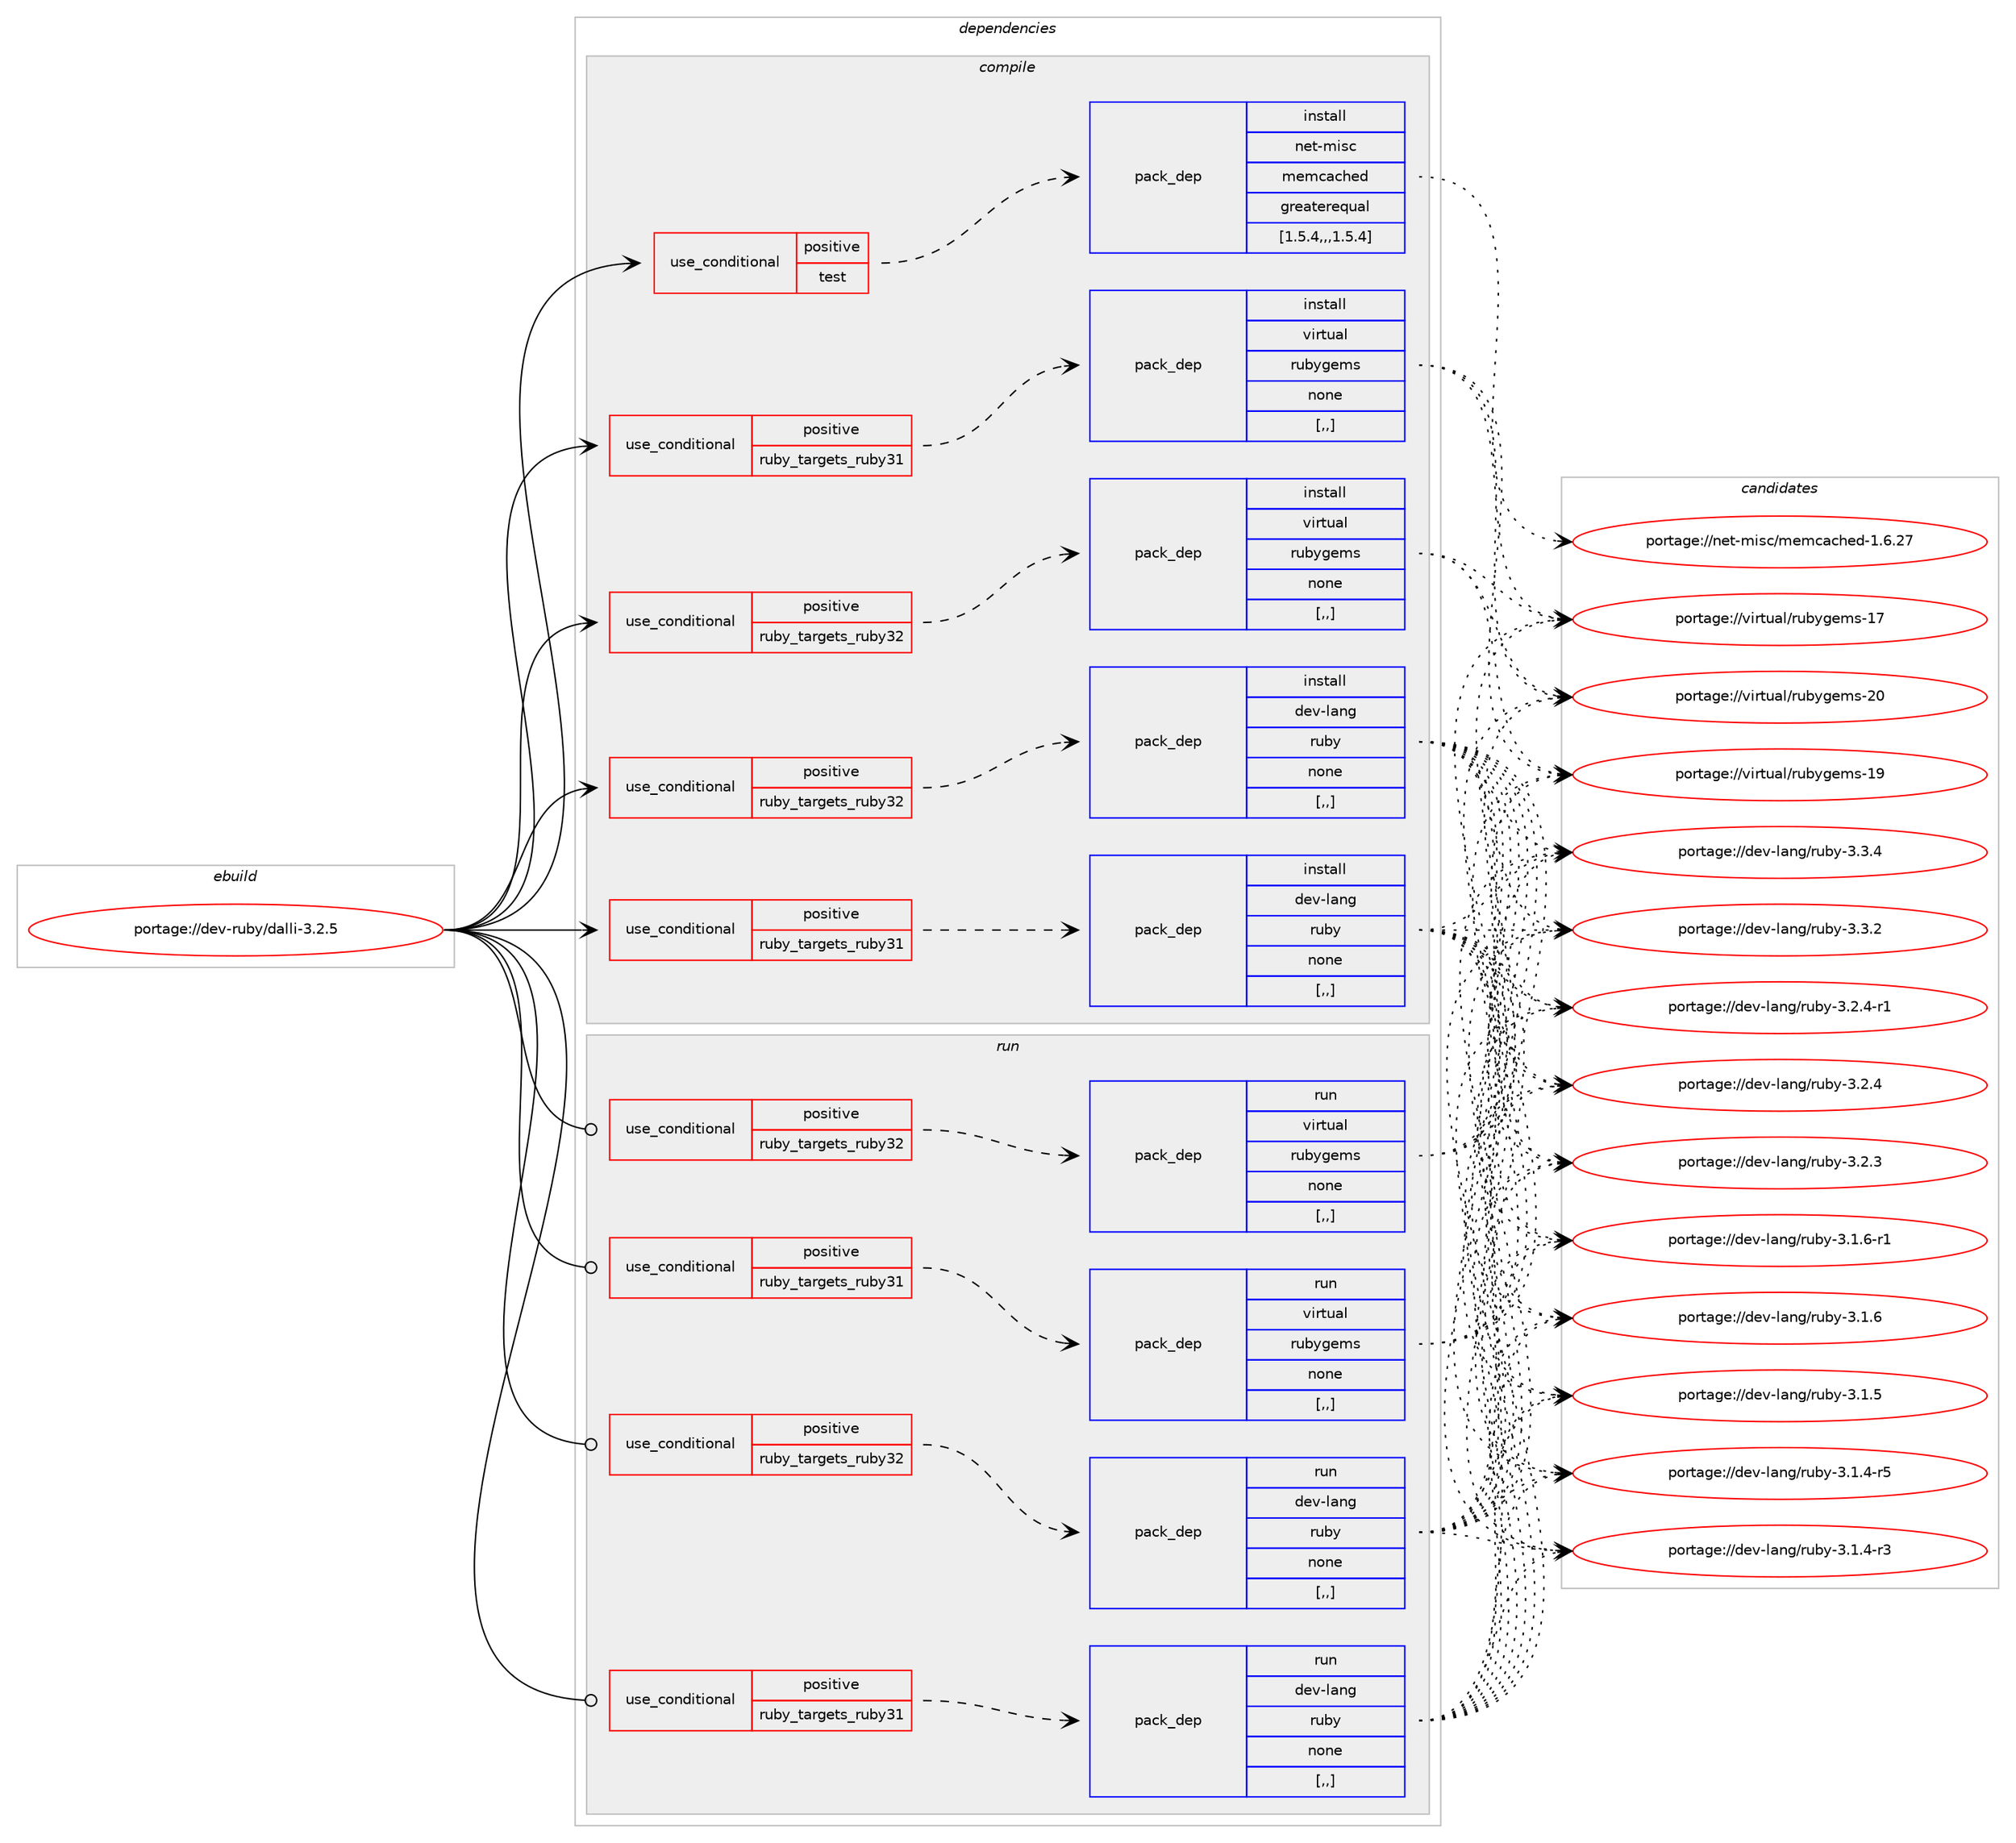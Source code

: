 digraph prolog {

# *************
# Graph options
# *************

newrank=true;
concentrate=true;
compound=true;
graph [rankdir=LR,fontname=Helvetica,fontsize=10,ranksep=1.5];#, ranksep=2.5, nodesep=0.2];
edge  [arrowhead=vee];
node  [fontname=Helvetica,fontsize=10];

# **********
# The ebuild
# **********

subgraph cluster_leftcol {
color=gray;
rank=same;
label=<<i>ebuild</i>>;
id [label="portage://dev-ruby/dalli-3.2.5", color=red, width=4, href="../dev-ruby/dalli-3.2.5.svg"];
}

# ****************
# The dependencies
# ****************

subgraph cluster_midcol {
color=gray;
label=<<i>dependencies</i>>;
subgraph cluster_compile {
fillcolor="#eeeeee";
style=filled;
label=<<i>compile</i>>;
subgraph cond46126 {
dependency180129 [label=<<TABLE BORDER="0" CELLBORDER="1" CELLSPACING="0" CELLPADDING="4"><TR><TD ROWSPAN="3" CELLPADDING="10">use_conditional</TD></TR><TR><TD>positive</TD></TR><TR><TD>ruby_targets_ruby31</TD></TR></TABLE>>, shape=none, color=red];
subgraph pack132722 {
dependency180130 [label=<<TABLE BORDER="0" CELLBORDER="1" CELLSPACING="0" CELLPADDING="4" WIDTH="220"><TR><TD ROWSPAN="6" CELLPADDING="30">pack_dep</TD></TR><TR><TD WIDTH="110">install</TD></TR><TR><TD>dev-lang</TD></TR><TR><TD>ruby</TD></TR><TR><TD>none</TD></TR><TR><TD>[,,]</TD></TR></TABLE>>, shape=none, color=blue];
}
dependency180129:e -> dependency180130:w [weight=20,style="dashed",arrowhead="vee"];
}
id:e -> dependency180129:w [weight=20,style="solid",arrowhead="vee"];
subgraph cond46127 {
dependency180131 [label=<<TABLE BORDER="0" CELLBORDER="1" CELLSPACING="0" CELLPADDING="4"><TR><TD ROWSPAN="3" CELLPADDING="10">use_conditional</TD></TR><TR><TD>positive</TD></TR><TR><TD>ruby_targets_ruby31</TD></TR></TABLE>>, shape=none, color=red];
subgraph pack132723 {
dependency180132 [label=<<TABLE BORDER="0" CELLBORDER="1" CELLSPACING="0" CELLPADDING="4" WIDTH="220"><TR><TD ROWSPAN="6" CELLPADDING="30">pack_dep</TD></TR><TR><TD WIDTH="110">install</TD></TR><TR><TD>virtual</TD></TR><TR><TD>rubygems</TD></TR><TR><TD>none</TD></TR><TR><TD>[,,]</TD></TR></TABLE>>, shape=none, color=blue];
}
dependency180131:e -> dependency180132:w [weight=20,style="dashed",arrowhead="vee"];
}
id:e -> dependency180131:w [weight=20,style="solid",arrowhead="vee"];
subgraph cond46128 {
dependency180133 [label=<<TABLE BORDER="0" CELLBORDER="1" CELLSPACING="0" CELLPADDING="4"><TR><TD ROWSPAN="3" CELLPADDING="10">use_conditional</TD></TR><TR><TD>positive</TD></TR><TR><TD>ruby_targets_ruby32</TD></TR></TABLE>>, shape=none, color=red];
subgraph pack132724 {
dependency180134 [label=<<TABLE BORDER="0" CELLBORDER="1" CELLSPACING="0" CELLPADDING="4" WIDTH="220"><TR><TD ROWSPAN="6" CELLPADDING="30">pack_dep</TD></TR><TR><TD WIDTH="110">install</TD></TR><TR><TD>dev-lang</TD></TR><TR><TD>ruby</TD></TR><TR><TD>none</TD></TR><TR><TD>[,,]</TD></TR></TABLE>>, shape=none, color=blue];
}
dependency180133:e -> dependency180134:w [weight=20,style="dashed",arrowhead="vee"];
}
id:e -> dependency180133:w [weight=20,style="solid",arrowhead="vee"];
subgraph cond46129 {
dependency180135 [label=<<TABLE BORDER="0" CELLBORDER="1" CELLSPACING="0" CELLPADDING="4"><TR><TD ROWSPAN="3" CELLPADDING="10">use_conditional</TD></TR><TR><TD>positive</TD></TR><TR><TD>ruby_targets_ruby32</TD></TR></TABLE>>, shape=none, color=red];
subgraph pack132725 {
dependency180136 [label=<<TABLE BORDER="0" CELLBORDER="1" CELLSPACING="0" CELLPADDING="4" WIDTH="220"><TR><TD ROWSPAN="6" CELLPADDING="30">pack_dep</TD></TR><TR><TD WIDTH="110">install</TD></TR><TR><TD>virtual</TD></TR><TR><TD>rubygems</TD></TR><TR><TD>none</TD></TR><TR><TD>[,,]</TD></TR></TABLE>>, shape=none, color=blue];
}
dependency180135:e -> dependency180136:w [weight=20,style="dashed",arrowhead="vee"];
}
id:e -> dependency180135:w [weight=20,style="solid",arrowhead="vee"];
subgraph cond46130 {
dependency180137 [label=<<TABLE BORDER="0" CELLBORDER="1" CELLSPACING="0" CELLPADDING="4"><TR><TD ROWSPAN="3" CELLPADDING="10">use_conditional</TD></TR><TR><TD>positive</TD></TR><TR><TD>test</TD></TR></TABLE>>, shape=none, color=red];
subgraph pack132726 {
dependency180138 [label=<<TABLE BORDER="0" CELLBORDER="1" CELLSPACING="0" CELLPADDING="4" WIDTH="220"><TR><TD ROWSPAN="6" CELLPADDING="30">pack_dep</TD></TR><TR><TD WIDTH="110">install</TD></TR><TR><TD>net-misc</TD></TR><TR><TD>memcached</TD></TR><TR><TD>greaterequal</TD></TR><TR><TD>[1.5.4,,,1.5.4]</TD></TR></TABLE>>, shape=none, color=blue];
}
dependency180137:e -> dependency180138:w [weight=20,style="dashed",arrowhead="vee"];
}
id:e -> dependency180137:w [weight=20,style="solid",arrowhead="vee"];
}
subgraph cluster_compileandrun {
fillcolor="#eeeeee";
style=filled;
label=<<i>compile and run</i>>;
}
subgraph cluster_run {
fillcolor="#eeeeee";
style=filled;
label=<<i>run</i>>;
subgraph cond46131 {
dependency180139 [label=<<TABLE BORDER="0" CELLBORDER="1" CELLSPACING="0" CELLPADDING="4"><TR><TD ROWSPAN="3" CELLPADDING="10">use_conditional</TD></TR><TR><TD>positive</TD></TR><TR><TD>ruby_targets_ruby31</TD></TR></TABLE>>, shape=none, color=red];
subgraph pack132727 {
dependency180140 [label=<<TABLE BORDER="0" CELLBORDER="1" CELLSPACING="0" CELLPADDING="4" WIDTH="220"><TR><TD ROWSPAN="6" CELLPADDING="30">pack_dep</TD></TR><TR><TD WIDTH="110">run</TD></TR><TR><TD>dev-lang</TD></TR><TR><TD>ruby</TD></TR><TR><TD>none</TD></TR><TR><TD>[,,]</TD></TR></TABLE>>, shape=none, color=blue];
}
dependency180139:e -> dependency180140:w [weight=20,style="dashed",arrowhead="vee"];
}
id:e -> dependency180139:w [weight=20,style="solid",arrowhead="odot"];
subgraph cond46132 {
dependency180141 [label=<<TABLE BORDER="0" CELLBORDER="1" CELLSPACING="0" CELLPADDING="4"><TR><TD ROWSPAN="3" CELLPADDING="10">use_conditional</TD></TR><TR><TD>positive</TD></TR><TR><TD>ruby_targets_ruby31</TD></TR></TABLE>>, shape=none, color=red];
subgraph pack132728 {
dependency180142 [label=<<TABLE BORDER="0" CELLBORDER="1" CELLSPACING="0" CELLPADDING="4" WIDTH="220"><TR><TD ROWSPAN="6" CELLPADDING="30">pack_dep</TD></TR><TR><TD WIDTH="110">run</TD></TR><TR><TD>virtual</TD></TR><TR><TD>rubygems</TD></TR><TR><TD>none</TD></TR><TR><TD>[,,]</TD></TR></TABLE>>, shape=none, color=blue];
}
dependency180141:e -> dependency180142:w [weight=20,style="dashed",arrowhead="vee"];
}
id:e -> dependency180141:w [weight=20,style="solid",arrowhead="odot"];
subgraph cond46133 {
dependency180143 [label=<<TABLE BORDER="0" CELLBORDER="1" CELLSPACING="0" CELLPADDING="4"><TR><TD ROWSPAN="3" CELLPADDING="10">use_conditional</TD></TR><TR><TD>positive</TD></TR><TR><TD>ruby_targets_ruby32</TD></TR></TABLE>>, shape=none, color=red];
subgraph pack132729 {
dependency180144 [label=<<TABLE BORDER="0" CELLBORDER="1" CELLSPACING="0" CELLPADDING="4" WIDTH="220"><TR><TD ROWSPAN="6" CELLPADDING="30">pack_dep</TD></TR><TR><TD WIDTH="110">run</TD></TR><TR><TD>dev-lang</TD></TR><TR><TD>ruby</TD></TR><TR><TD>none</TD></TR><TR><TD>[,,]</TD></TR></TABLE>>, shape=none, color=blue];
}
dependency180143:e -> dependency180144:w [weight=20,style="dashed",arrowhead="vee"];
}
id:e -> dependency180143:w [weight=20,style="solid",arrowhead="odot"];
subgraph cond46134 {
dependency180145 [label=<<TABLE BORDER="0" CELLBORDER="1" CELLSPACING="0" CELLPADDING="4"><TR><TD ROWSPAN="3" CELLPADDING="10">use_conditional</TD></TR><TR><TD>positive</TD></TR><TR><TD>ruby_targets_ruby32</TD></TR></TABLE>>, shape=none, color=red];
subgraph pack132730 {
dependency180146 [label=<<TABLE BORDER="0" CELLBORDER="1" CELLSPACING="0" CELLPADDING="4" WIDTH="220"><TR><TD ROWSPAN="6" CELLPADDING="30">pack_dep</TD></TR><TR><TD WIDTH="110">run</TD></TR><TR><TD>virtual</TD></TR><TR><TD>rubygems</TD></TR><TR><TD>none</TD></TR><TR><TD>[,,]</TD></TR></TABLE>>, shape=none, color=blue];
}
dependency180145:e -> dependency180146:w [weight=20,style="dashed",arrowhead="vee"];
}
id:e -> dependency180145:w [weight=20,style="solid",arrowhead="odot"];
}
}

# **************
# The candidates
# **************

subgraph cluster_choices {
rank=same;
color=gray;
label=<<i>candidates</i>>;

subgraph choice132722 {
color=black;
nodesep=1;
choice10010111845108971101034711411798121455146514652 [label="portage://dev-lang/ruby-3.3.4", color=red, width=4,href="../dev-lang/ruby-3.3.4.svg"];
choice10010111845108971101034711411798121455146514650 [label="portage://dev-lang/ruby-3.3.2", color=red, width=4,href="../dev-lang/ruby-3.3.2.svg"];
choice100101118451089711010347114117981214551465046524511449 [label="portage://dev-lang/ruby-3.2.4-r1", color=red, width=4,href="../dev-lang/ruby-3.2.4-r1.svg"];
choice10010111845108971101034711411798121455146504652 [label="portage://dev-lang/ruby-3.2.4", color=red, width=4,href="../dev-lang/ruby-3.2.4.svg"];
choice10010111845108971101034711411798121455146504651 [label="portage://dev-lang/ruby-3.2.3", color=red, width=4,href="../dev-lang/ruby-3.2.3.svg"];
choice100101118451089711010347114117981214551464946544511449 [label="portage://dev-lang/ruby-3.1.6-r1", color=red, width=4,href="../dev-lang/ruby-3.1.6-r1.svg"];
choice10010111845108971101034711411798121455146494654 [label="portage://dev-lang/ruby-3.1.6", color=red, width=4,href="../dev-lang/ruby-3.1.6.svg"];
choice10010111845108971101034711411798121455146494653 [label="portage://dev-lang/ruby-3.1.5", color=red, width=4,href="../dev-lang/ruby-3.1.5.svg"];
choice100101118451089711010347114117981214551464946524511453 [label="portage://dev-lang/ruby-3.1.4-r5", color=red, width=4,href="../dev-lang/ruby-3.1.4-r5.svg"];
choice100101118451089711010347114117981214551464946524511451 [label="portage://dev-lang/ruby-3.1.4-r3", color=red, width=4,href="../dev-lang/ruby-3.1.4-r3.svg"];
dependency180130:e -> choice10010111845108971101034711411798121455146514652:w [style=dotted,weight="100"];
dependency180130:e -> choice10010111845108971101034711411798121455146514650:w [style=dotted,weight="100"];
dependency180130:e -> choice100101118451089711010347114117981214551465046524511449:w [style=dotted,weight="100"];
dependency180130:e -> choice10010111845108971101034711411798121455146504652:w [style=dotted,weight="100"];
dependency180130:e -> choice10010111845108971101034711411798121455146504651:w [style=dotted,weight="100"];
dependency180130:e -> choice100101118451089711010347114117981214551464946544511449:w [style=dotted,weight="100"];
dependency180130:e -> choice10010111845108971101034711411798121455146494654:w [style=dotted,weight="100"];
dependency180130:e -> choice10010111845108971101034711411798121455146494653:w [style=dotted,weight="100"];
dependency180130:e -> choice100101118451089711010347114117981214551464946524511453:w [style=dotted,weight="100"];
dependency180130:e -> choice100101118451089711010347114117981214551464946524511451:w [style=dotted,weight="100"];
}
subgraph choice132723 {
color=black;
nodesep=1;
choice118105114116117971084711411798121103101109115455048 [label="portage://virtual/rubygems-20", color=red, width=4,href="../virtual/rubygems-20.svg"];
choice118105114116117971084711411798121103101109115454957 [label="portage://virtual/rubygems-19", color=red, width=4,href="../virtual/rubygems-19.svg"];
choice118105114116117971084711411798121103101109115454955 [label="portage://virtual/rubygems-17", color=red, width=4,href="../virtual/rubygems-17.svg"];
dependency180132:e -> choice118105114116117971084711411798121103101109115455048:w [style=dotted,weight="100"];
dependency180132:e -> choice118105114116117971084711411798121103101109115454957:w [style=dotted,weight="100"];
dependency180132:e -> choice118105114116117971084711411798121103101109115454955:w [style=dotted,weight="100"];
}
subgraph choice132724 {
color=black;
nodesep=1;
choice10010111845108971101034711411798121455146514652 [label="portage://dev-lang/ruby-3.3.4", color=red, width=4,href="../dev-lang/ruby-3.3.4.svg"];
choice10010111845108971101034711411798121455146514650 [label="portage://dev-lang/ruby-3.3.2", color=red, width=4,href="../dev-lang/ruby-3.3.2.svg"];
choice100101118451089711010347114117981214551465046524511449 [label="portage://dev-lang/ruby-3.2.4-r1", color=red, width=4,href="../dev-lang/ruby-3.2.4-r1.svg"];
choice10010111845108971101034711411798121455146504652 [label="portage://dev-lang/ruby-3.2.4", color=red, width=4,href="../dev-lang/ruby-3.2.4.svg"];
choice10010111845108971101034711411798121455146504651 [label="portage://dev-lang/ruby-3.2.3", color=red, width=4,href="../dev-lang/ruby-3.2.3.svg"];
choice100101118451089711010347114117981214551464946544511449 [label="portage://dev-lang/ruby-3.1.6-r1", color=red, width=4,href="../dev-lang/ruby-3.1.6-r1.svg"];
choice10010111845108971101034711411798121455146494654 [label="portage://dev-lang/ruby-3.1.6", color=red, width=4,href="../dev-lang/ruby-3.1.6.svg"];
choice10010111845108971101034711411798121455146494653 [label="portage://dev-lang/ruby-3.1.5", color=red, width=4,href="../dev-lang/ruby-3.1.5.svg"];
choice100101118451089711010347114117981214551464946524511453 [label="portage://dev-lang/ruby-3.1.4-r5", color=red, width=4,href="../dev-lang/ruby-3.1.4-r5.svg"];
choice100101118451089711010347114117981214551464946524511451 [label="portage://dev-lang/ruby-3.1.4-r3", color=red, width=4,href="../dev-lang/ruby-3.1.4-r3.svg"];
dependency180134:e -> choice10010111845108971101034711411798121455146514652:w [style=dotted,weight="100"];
dependency180134:e -> choice10010111845108971101034711411798121455146514650:w [style=dotted,weight="100"];
dependency180134:e -> choice100101118451089711010347114117981214551465046524511449:w [style=dotted,weight="100"];
dependency180134:e -> choice10010111845108971101034711411798121455146504652:w [style=dotted,weight="100"];
dependency180134:e -> choice10010111845108971101034711411798121455146504651:w [style=dotted,weight="100"];
dependency180134:e -> choice100101118451089711010347114117981214551464946544511449:w [style=dotted,weight="100"];
dependency180134:e -> choice10010111845108971101034711411798121455146494654:w [style=dotted,weight="100"];
dependency180134:e -> choice10010111845108971101034711411798121455146494653:w [style=dotted,weight="100"];
dependency180134:e -> choice100101118451089711010347114117981214551464946524511453:w [style=dotted,weight="100"];
dependency180134:e -> choice100101118451089711010347114117981214551464946524511451:w [style=dotted,weight="100"];
}
subgraph choice132725 {
color=black;
nodesep=1;
choice118105114116117971084711411798121103101109115455048 [label="portage://virtual/rubygems-20", color=red, width=4,href="../virtual/rubygems-20.svg"];
choice118105114116117971084711411798121103101109115454957 [label="portage://virtual/rubygems-19", color=red, width=4,href="../virtual/rubygems-19.svg"];
choice118105114116117971084711411798121103101109115454955 [label="portage://virtual/rubygems-17", color=red, width=4,href="../virtual/rubygems-17.svg"];
dependency180136:e -> choice118105114116117971084711411798121103101109115455048:w [style=dotted,weight="100"];
dependency180136:e -> choice118105114116117971084711411798121103101109115454957:w [style=dotted,weight="100"];
dependency180136:e -> choice118105114116117971084711411798121103101109115454955:w [style=dotted,weight="100"];
}
subgraph choice132726 {
color=black;
nodesep=1;
choice11010111645109105115994710910110999979910410110045494654465055 [label="portage://net-misc/memcached-1.6.27", color=red, width=4,href="../net-misc/memcached-1.6.27.svg"];
dependency180138:e -> choice11010111645109105115994710910110999979910410110045494654465055:w [style=dotted,weight="100"];
}
subgraph choice132727 {
color=black;
nodesep=1;
choice10010111845108971101034711411798121455146514652 [label="portage://dev-lang/ruby-3.3.4", color=red, width=4,href="../dev-lang/ruby-3.3.4.svg"];
choice10010111845108971101034711411798121455146514650 [label="portage://dev-lang/ruby-3.3.2", color=red, width=4,href="../dev-lang/ruby-3.3.2.svg"];
choice100101118451089711010347114117981214551465046524511449 [label="portage://dev-lang/ruby-3.2.4-r1", color=red, width=4,href="../dev-lang/ruby-3.2.4-r1.svg"];
choice10010111845108971101034711411798121455146504652 [label="portage://dev-lang/ruby-3.2.4", color=red, width=4,href="../dev-lang/ruby-3.2.4.svg"];
choice10010111845108971101034711411798121455146504651 [label="portage://dev-lang/ruby-3.2.3", color=red, width=4,href="../dev-lang/ruby-3.2.3.svg"];
choice100101118451089711010347114117981214551464946544511449 [label="portage://dev-lang/ruby-3.1.6-r1", color=red, width=4,href="../dev-lang/ruby-3.1.6-r1.svg"];
choice10010111845108971101034711411798121455146494654 [label="portage://dev-lang/ruby-3.1.6", color=red, width=4,href="../dev-lang/ruby-3.1.6.svg"];
choice10010111845108971101034711411798121455146494653 [label="portage://dev-lang/ruby-3.1.5", color=red, width=4,href="../dev-lang/ruby-3.1.5.svg"];
choice100101118451089711010347114117981214551464946524511453 [label="portage://dev-lang/ruby-3.1.4-r5", color=red, width=4,href="../dev-lang/ruby-3.1.4-r5.svg"];
choice100101118451089711010347114117981214551464946524511451 [label="portage://dev-lang/ruby-3.1.4-r3", color=red, width=4,href="../dev-lang/ruby-3.1.4-r3.svg"];
dependency180140:e -> choice10010111845108971101034711411798121455146514652:w [style=dotted,weight="100"];
dependency180140:e -> choice10010111845108971101034711411798121455146514650:w [style=dotted,weight="100"];
dependency180140:e -> choice100101118451089711010347114117981214551465046524511449:w [style=dotted,weight="100"];
dependency180140:e -> choice10010111845108971101034711411798121455146504652:w [style=dotted,weight="100"];
dependency180140:e -> choice10010111845108971101034711411798121455146504651:w [style=dotted,weight="100"];
dependency180140:e -> choice100101118451089711010347114117981214551464946544511449:w [style=dotted,weight="100"];
dependency180140:e -> choice10010111845108971101034711411798121455146494654:w [style=dotted,weight="100"];
dependency180140:e -> choice10010111845108971101034711411798121455146494653:w [style=dotted,weight="100"];
dependency180140:e -> choice100101118451089711010347114117981214551464946524511453:w [style=dotted,weight="100"];
dependency180140:e -> choice100101118451089711010347114117981214551464946524511451:w [style=dotted,weight="100"];
}
subgraph choice132728 {
color=black;
nodesep=1;
choice118105114116117971084711411798121103101109115455048 [label="portage://virtual/rubygems-20", color=red, width=4,href="../virtual/rubygems-20.svg"];
choice118105114116117971084711411798121103101109115454957 [label="portage://virtual/rubygems-19", color=red, width=4,href="../virtual/rubygems-19.svg"];
choice118105114116117971084711411798121103101109115454955 [label="portage://virtual/rubygems-17", color=red, width=4,href="../virtual/rubygems-17.svg"];
dependency180142:e -> choice118105114116117971084711411798121103101109115455048:w [style=dotted,weight="100"];
dependency180142:e -> choice118105114116117971084711411798121103101109115454957:w [style=dotted,weight="100"];
dependency180142:e -> choice118105114116117971084711411798121103101109115454955:w [style=dotted,weight="100"];
}
subgraph choice132729 {
color=black;
nodesep=1;
choice10010111845108971101034711411798121455146514652 [label="portage://dev-lang/ruby-3.3.4", color=red, width=4,href="../dev-lang/ruby-3.3.4.svg"];
choice10010111845108971101034711411798121455146514650 [label="portage://dev-lang/ruby-3.3.2", color=red, width=4,href="../dev-lang/ruby-3.3.2.svg"];
choice100101118451089711010347114117981214551465046524511449 [label="portage://dev-lang/ruby-3.2.4-r1", color=red, width=4,href="../dev-lang/ruby-3.2.4-r1.svg"];
choice10010111845108971101034711411798121455146504652 [label="portage://dev-lang/ruby-3.2.4", color=red, width=4,href="../dev-lang/ruby-3.2.4.svg"];
choice10010111845108971101034711411798121455146504651 [label="portage://dev-lang/ruby-3.2.3", color=red, width=4,href="../dev-lang/ruby-3.2.3.svg"];
choice100101118451089711010347114117981214551464946544511449 [label="portage://dev-lang/ruby-3.1.6-r1", color=red, width=4,href="../dev-lang/ruby-3.1.6-r1.svg"];
choice10010111845108971101034711411798121455146494654 [label="portage://dev-lang/ruby-3.1.6", color=red, width=4,href="../dev-lang/ruby-3.1.6.svg"];
choice10010111845108971101034711411798121455146494653 [label="portage://dev-lang/ruby-3.1.5", color=red, width=4,href="../dev-lang/ruby-3.1.5.svg"];
choice100101118451089711010347114117981214551464946524511453 [label="portage://dev-lang/ruby-3.1.4-r5", color=red, width=4,href="../dev-lang/ruby-3.1.4-r5.svg"];
choice100101118451089711010347114117981214551464946524511451 [label="portage://dev-lang/ruby-3.1.4-r3", color=red, width=4,href="../dev-lang/ruby-3.1.4-r3.svg"];
dependency180144:e -> choice10010111845108971101034711411798121455146514652:w [style=dotted,weight="100"];
dependency180144:e -> choice10010111845108971101034711411798121455146514650:w [style=dotted,weight="100"];
dependency180144:e -> choice100101118451089711010347114117981214551465046524511449:w [style=dotted,weight="100"];
dependency180144:e -> choice10010111845108971101034711411798121455146504652:w [style=dotted,weight="100"];
dependency180144:e -> choice10010111845108971101034711411798121455146504651:w [style=dotted,weight="100"];
dependency180144:e -> choice100101118451089711010347114117981214551464946544511449:w [style=dotted,weight="100"];
dependency180144:e -> choice10010111845108971101034711411798121455146494654:w [style=dotted,weight="100"];
dependency180144:e -> choice10010111845108971101034711411798121455146494653:w [style=dotted,weight="100"];
dependency180144:e -> choice100101118451089711010347114117981214551464946524511453:w [style=dotted,weight="100"];
dependency180144:e -> choice100101118451089711010347114117981214551464946524511451:w [style=dotted,weight="100"];
}
subgraph choice132730 {
color=black;
nodesep=1;
choice118105114116117971084711411798121103101109115455048 [label="portage://virtual/rubygems-20", color=red, width=4,href="../virtual/rubygems-20.svg"];
choice118105114116117971084711411798121103101109115454957 [label="portage://virtual/rubygems-19", color=red, width=4,href="../virtual/rubygems-19.svg"];
choice118105114116117971084711411798121103101109115454955 [label="portage://virtual/rubygems-17", color=red, width=4,href="../virtual/rubygems-17.svg"];
dependency180146:e -> choice118105114116117971084711411798121103101109115455048:w [style=dotted,weight="100"];
dependency180146:e -> choice118105114116117971084711411798121103101109115454957:w [style=dotted,weight="100"];
dependency180146:e -> choice118105114116117971084711411798121103101109115454955:w [style=dotted,weight="100"];
}
}

}
